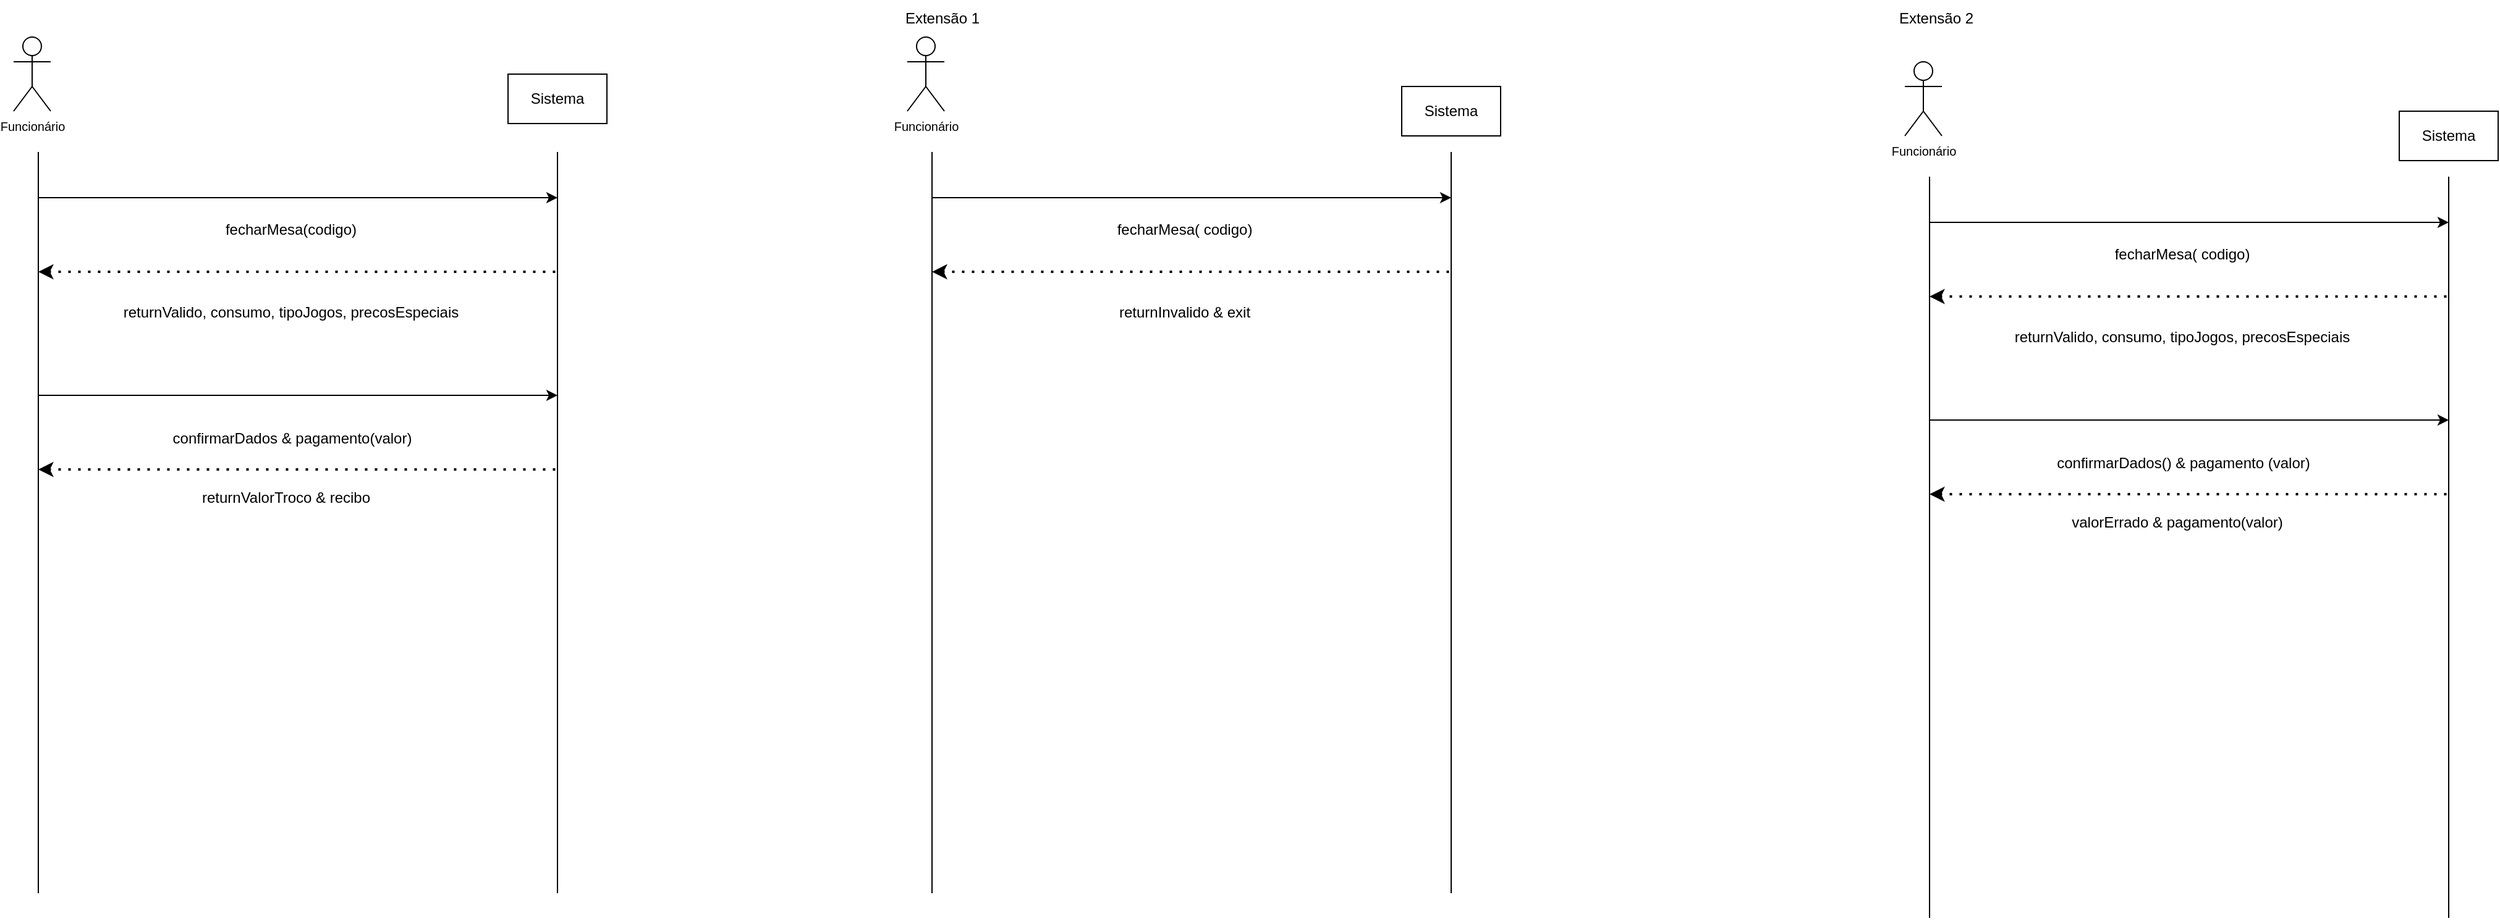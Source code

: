 <mxfile version="21.3.2" type="device">
  <diagram name="Page-1" id="049PLFoGZb2g3d0GQLu_">
    <mxGraphModel dx="1180" dy="716" grid="1" gridSize="10" guides="1" tooltips="1" connect="1" arrows="1" fold="1" page="1" pageScale="1" pageWidth="827" pageHeight="1169" math="0" shadow="0">
      <root>
        <mxCell id="0" />
        <mxCell id="1" parent="0" />
        <mxCell id="GvTk7WrtWyG1RnGpoIvb-1" value="&lt;sup&gt;Funcionário&lt;/sup&gt;" style="shape=umlActor;verticalLabelPosition=bottom;verticalAlign=top;html=1;" parent="1" vertex="1">
          <mxGeometry x="140" y="30" width="30" height="60" as="geometry" />
        </mxCell>
        <mxCell id="GvTk7WrtWyG1RnGpoIvb-2" value="" style="endArrow=none;html=1;rounded=0;" parent="1" edge="1">
          <mxGeometry width="50" height="50" relative="1" as="geometry">
            <mxPoint x="160" y="723" as="sourcePoint" />
            <mxPoint x="160" y="123" as="targetPoint" />
          </mxGeometry>
        </mxCell>
        <mxCell id="GvTk7WrtWyG1RnGpoIvb-3" value="" style="endArrow=classic;html=1;rounded=0;" parent="1" edge="1">
          <mxGeometry width="50" height="50" relative="1" as="geometry">
            <mxPoint x="160" y="160" as="sourcePoint" />
            <mxPoint x="580" y="160" as="targetPoint" />
          </mxGeometry>
        </mxCell>
        <mxCell id="GvTk7WrtWyG1RnGpoIvb-4" value="fecharMesa(codigo)" style="text;html=1;align=center;verticalAlign=middle;resizable=0;points=[];autosize=1;strokeColor=none;fillColor=none;" parent="1" vertex="1">
          <mxGeometry x="299" y="171" width="130" height="30" as="geometry" />
        </mxCell>
        <mxCell id="GvTk7WrtWyG1RnGpoIvb-5" value="" style="endArrow=none;html=1;rounded=0;" parent="1" edge="1">
          <mxGeometry width="50" height="50" relative="1" as="geometry">
            <mxPoint x="580" y="723" as="sourcePoint" />
            <mxPoint x="580" y="123" as="targetPoint" />
          </mxGeometry>
        </mxCell>
        <mxCell id="GvTk7WrtWyG1RnGpoIvb-8" value="" style="endArrow=none;dashed=1;html=1;dashPattern=1 3;strokeWidth=2;rounded=0;startArrow=classic;startFill=1;" parent="1" edge="1">
          <mxGeometry width="50" height="50" relative="1" as="geometry">
            <mxPoint x="160" y="220" as="sourcePoint" />
            <mxPoint x="580" y="220" as="targetPoint" />
          </mxGeometry>
        </mxCell>
        <mxCell id="GvTk7WrtWyG1RnGpoIvb-9" value="returnValido, consumo, tipoJogos, precosEspeciais" style="text;html=1;align=center;verticalAlign=middle;resizable=0;points=[];autosize=1;strokeColor=none;fillColor=none;" parent="1" vertex="1">
          <mxGeometry x="219" y="238" width="290" height="30" as="geometry" />
        </mxCell>
        <mxCell id="GvTk7WrtWyG1RnGpoIvb-10" value="" style="endArrow=classic;html=1;rounded=0;" parent="1" edge="1">
          <mxGeometry width="50" height="50" relative="1" as="geometry">
            <mxPoint x="160" y="320" as="sourcePoint" />
            <mxPoint x="580" y="320" as="targetPoint" />
          </mxGeometry>
        </mxCell>
        <mxCell id="GvTk7WrtWyG1RnGpoIvb-11" value="confirmarDados &amp;amp; pagamento(valor)" style="text;html=1;align=center;verticalAlign=middle;resizable=0;points=[];autosize=1;strokeColor=none;fillColor=none;" parent="1" vertex="1">
          <mxGeometry x="255" y="340" width="220" height="30" as="geometry" />
        </mxCell>
        <mxCell id="GvTk7WrtWyG1RnGpoIvb-12" value="" style="endArrow=none;dashed=1;html=1;dashPattern=1 3;strokeWidth=2;rounded=0;startArrow=classic;startFill=1;" parent="1" edge="1">
          <mxGeometry width="50" height="50" relative="1" as="geometry">
            <mxPoint x="160" y="380" as="sourcePoint" />
            <mxPoint x="580" y="380" as="targetPoint" />
          </mxGeometry>
        </mxCell>
        <mxCell id="GvTk7WrtWyG1RnGpoIvb-13" value="returnValorTroco &amp;amp; recibo" style="text;html=1;align=center;verticalAlign=middle;resizable=0;points=[];autosize=1;strokeColor=none;fillColor=none;" parent="1" vertex="1">
          <mxGeometry x="280" y="388" width="160" height="30" as="geometry" />
        </mxCell>
        <mxCell id="txaFxGxJNPTUuaGv10gy-1" value="Sistema" style="rounded=0;whiteSpace=wrap;html=1;" vertex="1" parent="1">
          <mxGeometry x="540" y="60" width="80" height="40" as="geometry" />
        </mxCell>
        <mxCell id="txaFxGxJNPTUuaGv10gy-2" value="&lt;sup&gt;Funcionário&lt;/sup&gt;" style="shape=umlActor;verticalLabelPosition=bottom;verticalAlign=top;html=1;" vertex="1" parent="1">
          <mxGeometry x="863" y="30" width="30" height="60" as="geometry" />
        </mxCell>
        <mxCell id="txaFxGxJNPTUuaGv10gy-3" value="" style="endArrow=none;html=1;rounded=0;" edge="1" parent="1">
          <mxGeometry width="50" height="50" relative="1" as="geometry">
            <mxPoint x="883" y="723" as="sourcePoint" />
            <mxPoint x="883" y="123" as="targetPoint" />
          </mxGeometry>
        </mxCell>
        <mxCell id="txaFxGxJNPTUuaGv10gy-4" value="" style="endArrow=classic;html=1;rounded=0;" edge="1" parent="1">
          <mxGeometry width="50" height="50" relative="1" as="geometry">
            <mxPoint x="883" y="160" as="sourcePoint" />
            <mxPoint x="1303" y="160" as="targetPoint" />
          </mxGeometry>
        </mxCell>
        <mxCell id="txaFxGxJNPTUuaGv10gy-5" value="fecharMesa( codigo)" style="text;html=1;align=center;verticalAlign=middle;resizable=0;points=[];autosize=1;strokeColor=none;fillColor=none;" vertex="1" parent="1">
          <mxGeometry x="1022" y="171" width="130" height="30" as="geometry" />
        </mxCell>
        <mxCell id="txaFxGxJNPTUuaGv10gy-6" value="" style="endArrow=none;html=1;rounded=0;" edge="1" parent="1">
          <mxGeometry width="50" height="50" relative="1" as="geometry">
            <mxPoint x="1303" y="723" as="sourcePoint" />
            <mxPoint x="1303" y="123" as="targetPoint" />
          </mxGeometry>
        </mxCell>
        <mxCell id="txaFxGxJNPTUuaGv10gy-7" value="" style="endArrow=none;dashed=1;html=1;dashPattern=1 3;strokeWidth=2;rounded=0;startArrow=classic;startFill=1;" edge="1" parent="1">
          <mxGeometry width="50" height="50" relative="1" as="geometry">
            <mxPoint x="883" y="220" as="sourcePoint" />
            <mxPoint x="1303" y="220" as="targetPoint" />
          </mxGeometry>
        </mxCell>
        <mxCell id="txaFxGxJNPTUuaGv10gy-8" value="returnInvalido &amp;amp; exit" style="text;html=1;align=center;verticalAlign=middle;resizable=0;points=[];autosize=1;strokeColor=none;fillColor=none;" vertex="1" parent="1">
          <mxGeometry x="1022" y="238" width="130" height="30" as="geometry" />
        </mxCell>
        <mxCell id="txaFxGxJNPTUuaGv10gy-9" value="Sistema" style="rounded=0;whiteSpace=wrap;html=1;" vertex="1" parent="1">
          <mxGeometry x="1263" y="70" width="80" height="40" as="geometry" />
        </mxCell>
        <mxCell id="txaFxGxJNPTUuaGv10gy-10" value="Extensão 1" style="text;html=1;strokeColor=none;fillColor=none;align=center;verticalAlign=middle;whiteSpace=wrap;rounded=0;" vertex="1" parent="1">
          <mxGeometry x="850" width="83" height="30" as="geometry" />
        </mxCell>
        <mxCell id="txaFxGxJNPTUuaGv10gy-11" value="&lt;sup&gt;Funcionário&lt;/sup&gt;" style="shape=umlActor;verticalLabelPosition=bottom;verticalAlign=top;html=1;" vertex="1" parent="1">
          <mxGeometry x="1670" y="50" width="30" height="60" as="geometry" />
        </mxCell>
        <mxCell id="txaFxGxJNPTUuaGv10gy-12" value="" style="endArrow=none;html=1;rounded=0;" edge="1" parent="1">
          <mxGeometry width="50" height="50" relative="1" as="geometry">
            <mxPoint x="1690" y="743" as="sourcePoint" />
            <mxPoint x="1690" y="143" as="targetPoint" />
          </mxGeometry>
        </mxCell>
        <mxCell id="txaFxGxJNPTUuaGv10gy-13" value="" style="endArrow=classic;html=1;rounded=0;" edge="1" parent="1">
          <mxGeometry width="50" height="50" relative="1" as="geometry">
            <mxPoint x="1690" y="180" as="sourcePoint" />
            <mxPoint x="2110" y="180" as="targetPoint" />
          </mxGeometry>
        </mxCell>
        <mxCell id="txaFxGxJNPTUuaGv10gy-14" value="fecharMesa( codigo)" style="text;html=1;align=center;verticalAlign=middle;resizable=0;points=[];autosize=1;strokeColor=none;fillColor=none;" vertex="1" parent="1">
          <mxGeometry x="1829" y="191" width="130" height="30" as="geometry" />
        </mxCell>
        <mxCell id="txaFxGxJNPTUuaGv10gy-15" value="" style="endArrow=none;html=1;rounded=0;" edge="1" parent="1">
          <mxGeometry width="50" height="50" relative="1" as="geometry">
            <mxPoint x="2110" y="743" as="sourcePoint" />
            <mxPoint x="2110" y="143" as="targetPoint" />
          </mxGeometry>
        </mxCell>
        <mxCell id="txaFxGxJNPTUuaGv10gy-16" value="" style="endArrow=none;dashed=1;html=1;dashPattern=1 3;strokeWidth=2;rounded=0;startArrow=classic;startFill=1;" edge="1" parent="1">
          <mxGeometry width="50" height="50" relative="1" as="geometry">
            <mxPoint x="1690" y="240" as="sourcePoint" />
            <mxPoint x="2110" y="240" as="targetPoint" />
          </mxGeometry>
        </mxCell>
        <mxCell id="txaFxGxJNPTUuaGv10gy-17" value="returnValido, consumo, tipoJogos, precosEspeciais" style="text;html=1;align=center;verticalAlign=middle;resizable=0;points=[];autosize=1;strokeColor=none;fillColor=none;" vertex="1" parent="1">
          <mxGeometry x="1749" y="258" width="290" height="30" as="geometry" />
        </mxCell>
        <mxCell id="txaFxGxJNPTUuaGv10gy-18" value="" style="endArrow=classic;html=1;rounded=0;" edge="1" parent="1">
          <mxGeometry width="50" height="50" relative="1" as="geometry">
            <mxPoint x="1690" y="340" as="sourcePoint" />
            <mxPoint x="2110" y="340" as="targetPoint" />
          </mxGeometry>
        </mxCell>
        <mxCell id="txaFxGxJNPTUuaGv10gy-19" value="confirmarDados() &amp;amp; pagamento (valor)" style="text;html=1;align=center;verticalAlign=middle;resizable=0;points=[];autosize=1;strokeColor=none;fillColor=none;" vertex="1" parent="1">
          <mxGeometry x="1780" y="360" width="230" height="30" as="geometry" />
        </mxCell>
        <mxCell id="txaFxGxJNPTUuaGv10gy-20" value="" style="endArrow=none;dashed=1;html=1;dashPattern=1 3;strokeWidth=2;rounded=0;startArrow=classic;startFill=1;" edge="1" parent="1">
          <mxGeometry width="50" height="50" relative="1" as="geometry">
            <mxPoint x="1690" y="400" as="sourcePoint" />
            <mxPoint x="2110" y="400" as="targetPoint" />
          </mxGeometry>
        </mxCell>
        <mxCell id="txaFxGxJNPTUuaGv10gy-21" value="valorErrado &amp;amp; pagamento(valor)" style="text;html=1;align=center;verticalAlign=middle;resizable=0;points=[];autosize=1;strokeColor=none;fillColor=none;" vertex="1" parent="1">
          <mxGeometry x="1795" y="408" width="190" height="30" as="geometry" />
        </mxCell>
        <mxCell id="txaFxGxJNPTUuaGv10gy-22" value="Sistema" style="rounded=0;whiteSpace=wrap;html=1;" vertex="1" parent="1">
          <mxGeometry x="2070" y="90" width="80" height="40" as="geometry" />
        </mxCell>
        <mxCell id="txaFxGxJNPTUuaGv10gy-23" value="Extensão 2" style="text;html=1;strokeColor=none;fillColor=none;align=center;verticalAlign=middle;whiteSpace=wrap;rounded=0;" vertex="1" parent="1">
          <mxGeometry x="1654" width="83" height="30" as="geometry" />
        </mxCell>
      </root>
    </mxGraphModel>
  </diagram>
</mxfile>
